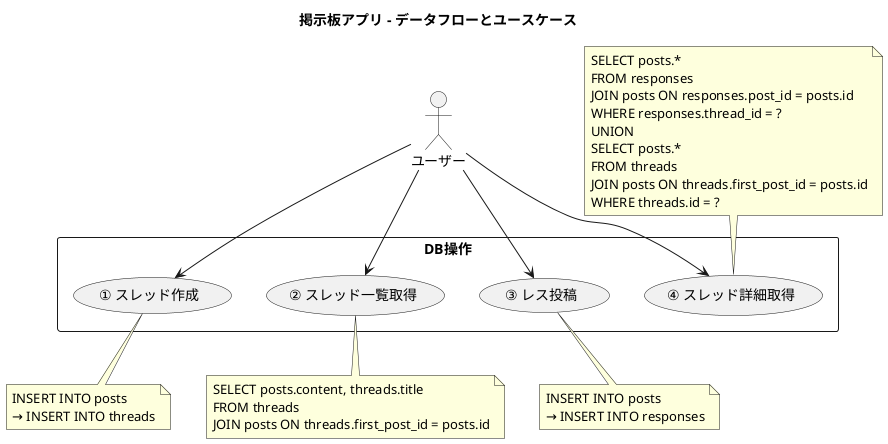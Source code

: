 @startuml
title 掲示板アプリ - データフローとユースケース

actor ユーザー

rectangle "DB操作" {
  usecase "① スレッド作成" as UC1
  usecase "② スレッド一覧取得" as UC2
  usecase "③ レス投稿" as UC3
  usecase "④ スレッド詳細取得" as UC4
}

ユーザー --> UC1
ユーザー --> UC2
ユーザー --> UC3
ユーザー --> UC4

note bottom of UC1
INSERT INTO posts
→ INSERT INTO threads
end note

note bottom of UC2
SELECT posts.content, threads.title
FROM threads
JOIN posts ON threads.first_post_id = posts.id
end note

note bottom of UC3
INSERT INTO posts
→ INSERT INTO responses
end note

note top of UC4
SELECT posts.*
FROM responses
JOIN posts ON responses.post_id = posts.id
WHERE responses.thread_id = ?
UNION
SELECT posts.*
FROM threads
JOIN posts ON threads.first_post_id = posts.id
WHERE threads.id = ?
end note
@enduml